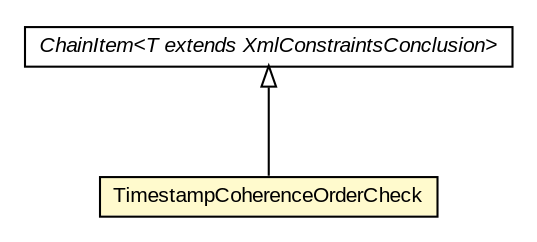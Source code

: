 #!/usr/local/bin/dot
#
# Class diagram 
# Generated by UMLGraph version R5_6-24-gf6e263 (http://www.umlgraph.org/)
#

digraph G {
	edge [fontname="arial",fontsize=10,labelfontname="arial",labelfontsize=10];
	node [fontname="arial",fontsize=10,shape=plaintext];
	nodesep=0.25;
	ranksep=0.5;
	// eu.europa.esig.dss.validation.process.ChainItem<T extends eu.europa.esig.dss.jaxb.detailedreport.XmlConstraintsConclusion>
	c719456 [label=<<table title="eu.europa.esig.dss.validation.process.ChainItem" border="0" cellborder="1" cellspacing="0" cellpadding="2" port="p" href="../../ChainItem.html">
		<tr><td><table border="0" cellspacing="0" cellpadding="1">
<tr><td align="center" balign="center"><font face="arial italic"> ChainItem&lt;T extends XmlConstraintsConclusion&gt; </font></td></tr>
		</table></td></tr>
		</table>>, URL="../../ChainItem.html", fontname="arial", fontcolor="black", fontsize=10.0];
	// eu.europa.esig.dss.validation.process.vpfltvd.checks.TimestampCoherenceOrderCheck
	c719603 [label=<<table title="eu.europa.esig.dss.validation.process.vpfltvd.checks.TimestampCoherenceOrderCheck" border="0" cellborder="1" cellspacing="0" cellpadding="2" port="p" bgcolor="lemonChiffon" href="./TimestampCoherenceOrderCheck.html">
		<tr><td><table border="0" cellspacing="0" cellpadding="1">
<tr><td align="center" balign="center"> TimestampCoherenceOrderCheck </td></tr>
		</table></td></tr>
		</table>>, URL="./TimestampCoherenceOrderCheck.html", fontname="arial", fontcolor="black", fontsize=10.0];
	//eu.europa.esig.dss.validation.process.vpfltvd.checks.TimestampCoherenceOrderCheck extends eu.europa.esig.dss.validation.process.ChainItem<eu.europa.esig.dss.jaxb.detailedreport.XmlValidationProcessLongTermData>
	c719456:p -> c719603:p [dir=back,arrowtail=empty];
}

